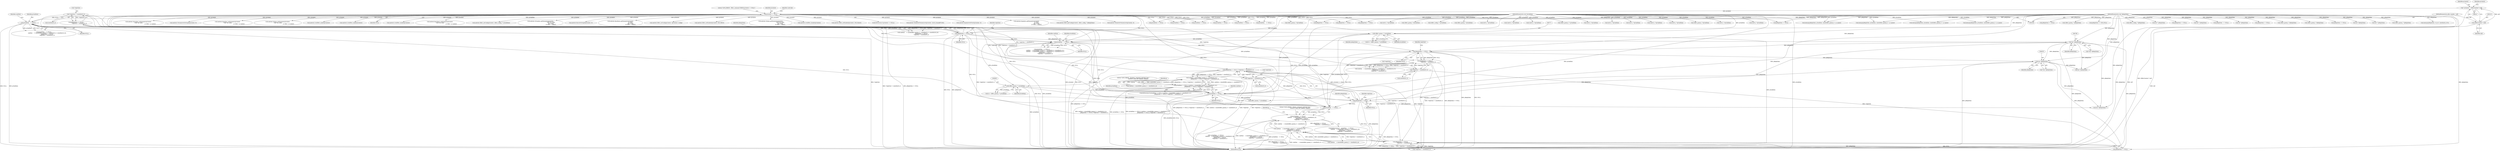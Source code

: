 digraph "0_Android_aeea52da00d210587fb3ed895de3d5f2e0264c88_4@API" {
"1000912" [label="(Call,pReplyData == NULL || *replySize != sizeof(int32_t))"];
"1000913" [label="(Call,pReplyData == NULL)"];
"1000788" [label="(Call,(int *)pReplyData)"];
"1000753" [label="(Call,pReplyData == NULL)"];
"1000114" [label="(MethodParameterIn,void *pReplyData)"];
"1000738" [label="(Call,pCmdData   == NULL)"];
"1000112" [label="(MethodParameterIn,void *pCmdData)"];
"1000152" [label="(Call,pContext == NULL)"];
"1000117" [label="(Call,* pContext = (EffectContext *) self)"];
"1000119" [label="(Call,(EffectContext *) self)"];
"1000109" [label="(MethodParameterIn,effect_handle_t  self)"];
"1000875" [label="(Call,(int *)pReplyData)"];
"1000840" [label="(Call,pReplyData == NULL)"];
"1000814" [label="(Call,pCmdData   == NULL)"];
"1000770" [label="(Call,(effect_param_t *) pCmdData)"];
"1000901" [label="(Call,pCmdData == NULL)"];
"1000857" [label="(Call,(effect_param_t *) pCmdData)"];
"1000839" [label="(Call,pReplyData == NULL ||\n                    *replySize != sizeof(int32_t))"];
"1000752" [label="(Call,pReplyData == NULL||\n                    *replySize != sizeof(int32_t))"];
"1000756" [label="(Call,*replySize != sizeof(int32_t))"];
"1000843" [label="(Call,*replySize != sizeof(int32_t))"];
"1000916" [label="(Call,*replySize != sizeof(int32_t))"];
"1000904" [label="(Call,cmdSize < (sizeof(effect_param_t) + sizeof(int32_t)) ||\n                    pReplyData == NULL || *replySize != sizeof(int32_t))"];
"1000900" [label="(Call,pCmdData == NULL || cmdSize < (sizeof(effect_param_t) + sizeof(int32_t)) ||\n                    pReplyData == NULL || *replySize != sizeof(int32_t))"];
"1000972" [label="(Call,pReplyData == NULL||\n                        *replySize != sizeof(int32_t))"];
"1000964" [label="(Call,cmdSize    < (sizeof(effect_param_t) + sizeof(int32_t))||\n                        pReplyData == NULL||\n                        *replySize != sizeof(int32_t))"];
"1000960" [label="(Call,pCmdData   == NULL||\n                        cmdSize    < (sizeof(effect_param_t) + sizeof(int32_t))||\n                        pReplyData == NULL||\n                        *replySize != sizeof(int32_t))"];
"1001144" [label="(Call,(int32_t *)pCmdData)"];
"1001245" [label="(Call,(int32_t *)pCmdData)"];
"1000844" [label="(Call,*replySize)"];
"1000755" [label="(Identifier,NULL)"];
"1000754" [label="(Identifier,pReplyData)"];
"1000115" [label="(Block,)"];
"1001162" [label="(Call,android::LvmEffect_enable(pContext))"];
"1000757" [label="(Call,*replySize)"];
"1000350" [label="(Call,memcpy(pReplyData, pCmdData, sizeof(effect_param_t) + p->psize))"];
"1000267" [label="(Call,android::Effect_setConfig(pContext, (effect_config_t *) pCmdData))"];
"1000816" [label="(Identifier,NULL)"];
"1000665" [label="(Call,memcpy(pReplyData, pCmdData, sizeof(effect_param_t) + p->psize))"];
"1000759" [label="(Call,sizeof(int32_t))"];
"1000919" [label="(Call,sizeof(int32_t))"];
"1000960" [label="(Call,pCmdData   == NULL||\n                        cmdSize    < (sizeof(effect_param_t) + sizeof(int32_t))||\n                        pReplyData == NULL||\n                        *replySize != sizeof(int32_t))"];
"1000756" [label="(Call,*replySize != sizeof(int32_t))"];
"1000315" [label="(Call,pCmdData == NULL)"];
"1000976" [label="(Call,*replySize != sizeof(int32_t))"];
"1000912" [label="(Call,pReplyData == NULL || *replySize != sizeof(int32_t))"];
"1001357" [label="(Call,memcpy(pReplyData, vol_ret, sizeof(int32_t)*2))"];
"1000640" [label="(Call,pReplyData == NULL)"];
"1000839" [label="(Call,pReplyData == NULL ||\n                    *replySize != sizeof(int32_t))"];
"1000918" [label="(Identifier,replySize)"];
"1000676" [label="(Call,(effect_param_t *)pReplyData)"];
"1000845" [label="(Identifier,replySize)"];
"1000790" [label="(Identifier,pReplyData)"];
"1001281" [label="(Call,pReplyData == LVM_NULL)"];
"1000738" [label="(Call,pCmdData   == NULL)"];
"1001213" [label="(Call,(int32_t *)pCmdData)"];
"1000292" [label="(Call,(effect_config_t *)pReplyData)"];
"1000114" [label="(MethodParameterIn,void *pReplyData)"];
"1001075" [label="(Call,(uint32_t *)pCmdData)"];
"1000964" [label="(Call,cmdSize    < (sizeof(effect_param_t) + sizeof(int32_t))||\n                        pReplyData == NULL||\n                        *replySize != sizeof(int32_t))"];
"1000772" [label="(Identifier,pCmdData)"];
"1000487" [label="(Call,android::Virtualizer_getParameter(pContext,\n                                                               (void *)p->data,\n                                                               &p->vsize,\n                                                               p->data + voffset))"];
"1001159" [label="(Call,(int32_t *)pCmdData)"];
"1000770" [label="(Call,(effect_param_t *) pCmdData)"];
"1000813" [label="(Call,pCmdData   == NULL ||\n                    cmdSize    > (sizeof(effect_param_t) + sizeof(int32_t) +sizeof(int32_t)) ||\n                    cmdSize    < (sizeof(effect_param_t) + sizeof(int32_t) +sizeof(int16_t)) ||\n                    pReplyData == NULL ||\n                    *replySize != sizeof(int32_t))"];
"1000662" [label="(Call,(effect_param_t *)pCmdData)"];
"1000843" [label="(Call,*replySize != sizeof(int32_t))"];
"1000453" [label="(Call,memcpy(pReplyData, pCmdData, sizeof(effect_param_t) + p->psize))"];
"1000186" [label="(Call,(int *) pReplyData)"];
"1000197" [label="(Call,android::BassSetStrength(pContext, 0))"];
"1000842" [label="(Identifier,NULL)"];
"1000913" [label="(Call,pReplyData == NULL)"];
"1000753" [label="(Call,pReplyData == NULL)"];
"1000152" [label="(Call,pContext == NULL)"];
"1000119" [label="(Call,(EffectContext *) self)"];
"1000384" [label="(Call,android::BassBoost_getParameter(pContext,\n                                                             p->data,\n                                                             &p->vsize,\n                                                             p->data + voffset))"];
"1000737" [label="(Call,pCmdData   == NULL||\n                    cmdSize    != (sizeof(effect_param_t) + sizeof(int32_t) +sizeof(int16_t))||\n                    pReplyData == NULL||\n                    *replySize != sizeof(int32_t))"];
"1000297" [label="(Call,android::Effect_setConfig(pContext, &pContext->config))"];
"1001037" [label="(Call,android::Effect_setEnabled(pContext, LVM_TRUE))"];
"1000699" [label="(Call,android::Volume_getParameter(pContext,\n                                                          (void *)p->data,\n                                                          &p->vsize,\n                                                          p->data + voffset))"];
"1000965" [label="(Call,cmdSize    < (sizeof(effect_param_t) + sizeof(int32_t)))"];
"1000901" [label="(Call,pCmdData == NULL)"];
"1001130" [label="(Call,android::LvmEffect_disable(pContext))"];
"1000121" [label="(Identifier,self)"];
"1000430" [label="(Call,pReplyData == NULL)"];
"1001230" [label="(Call,(int32_t *)pCmdData)"];
"1000162" [label="(Identifier,cmdCode)"];
"1000916" [label="(Call,*replySize != sizeof(int32_t))"];
"1001196" [label="(Call,(int32_t *)pCmdData)"];
"1000450" [label="(Call,(effect_param_t *)pCmdData)"];
"1000930" [label="(Call,(effect_param_t *) pCmdData)"];
"1001063" [label="(Call,android::Effect_setEnabled(pContext, LVM_FALSE))"];
"1001127" [label="(Call,(int32_t *)pCmdData)"];
"1000347" [label="(Call,(effect_param_t *)pCmdData)"];
"1000229" [label="(Call,(int *) pReplyData)"];
"1000973" [label="(Call,pReplyData == NULL)"];
"1000151" [label="(ControlStructure,if (pContext == NULL))"];
"1001364" [label="(Call,android::VolumeSetVolumeLevel(pContext, (int16_t)(maxdB*100)))"];
"1000248" [label="(Call,pReplyData  == NULL)"];
"1001044" [label="(Call,pReplyData == NULL)"];
"1000217" [label="(Call,android::EqualizerSetPreset(pContext, 0))"];
"1000959" [label="(ControlStructure,if (    pCmdData   == NULL||\n                        cmdSize    < (sizeof(effect_param_t) + sizeof(int32_t))||\n                        pReplyData == NULL||\n                        *replySize != sizeof(int32_t)))"];
"1000594" [label="(Call,android::Equalizer_getParameter(pContext,\n                                                             p->data,\n                                                             &p->vsize,\n                                                             p->data + voffset))"];
"1001060" [label="(Call,(int *)pReplyData)"];
"1000157" [label="(Literal,\"\tLVM_ERROR : Effect_command ERROR pContext == NULL\")"];
"1000906" [label="(Identifier,cmdSize)"];
"1000523" [label="(Call,pCmdData == NULL)"];
"1000819" [label="(Identifier,cmdSize)"];
"1000900" [label="(Call,pCmdData == NULL || cmdSize < (sizeof(effect_param_t) + sizeof(int32_t)) ||\n                    pReplyData == NULL || *replySize != sizeof(int32_t))"];
"1000904" [label="(Call,cmdSize < (sizeof(effect_param_t) + sizeof(int32_t)) ||\n                    pReplyData == NULL || *replySize != sizeof(int32_t))"];
"1000276" [label="(Call,pReplyData == NULL)"];
"1000814" [label="(Call,pCmdData   == NULL)"];
"1000846" [label="(Call,sizeof(int32_t))"];
"1000914" [label="(Identifier,pReplyData)"];
"1000290" [label="(Call,android::Effect_getConfig(pContext, (effect_config_t *)pReplyData))"];
"1000758" [label="(Identifier,replySize)"];
"1000327" [label="(Call,pReplyData == NULL)"];
"1000929" [label="(Identifier,p)"];
"1000983" [label="(Literal,\"\tLVM_ERROR : Volume_command cmdCode Case: \"\n                             \"EFFECT_CMD_SET_PARAM: ERROR\")"];
"1000752" [label="(Call,pReplyData == NULL||\n                    *replySize != sizeof(int32_t))"];
"1000815" [label="(Identifier,pCmdData)"];
"1000743" [label="(Identifier,cmdSize)"];
"1000989" [label="(Identifier,p)"];
"1000788" [label="(Call,(int *)pReplyData)"];
"1000741" [label="(Call,cmdSize    != (sizeof(effect_param_t) + sizeof(int32_t) +sizeof(int16_t))||\n                    pReplyData == NULL||\n                    *replySize != sizeof(int32_t))"];
"1000167" [label="(Call,pReplyData == NULL)"];
"1000361" [label="(Call,(effect_param_t *)pReplyData)"];
"1000923" [label="(Literal,\"\tLVM_ERROR : Equalizer_command cmdCode Case: \"\n                             \"EFFECT_CMD_SET_PARAM: ERROR\")"];
"1000269" [label="(Call,(effect_config_t *) pCmdData)"];
"1000961" [label="(Call,pCmdData   == NULL)"];
"1000995" [label="(Call,(int *)pReplyData)"];
"1000899" [label="(ControlStructure,if (pCmdData == NULL || cmdSize < (sizeof(effect_param_t) + sizeof(int32_t)) ||\n                    pReplyData == NULL || *replySize != sizeof(int32_t)))"];
"1000232" [label="(Call,android::VolumeSetVolumeLevel(pContext, 0))"];
"1000878" [label="(Call,android::Virtualizer_setParameter(pContext,\n (void *)p->data,\n                                                                       p->data + p->psize))"];
"1000740" [label="(Identifier,NULL)"];
"1000571" [label="(Call,(effect_param_t *)pReplyData)"];
"1000859" [label="(Identifier,pCmdData)"];
"1000109" [label="(MethodParameterIn,effect_handle_t  self)"];
"1000535" [label="(Call,pReplyData == NULL)"];
"1000118" [label="(Identifier,pContext)"];
"1000903" [label="(Identifier,NULL)"];
"1000841" [label="(Identifier,pReplyData)"];
"1000557" [label="(Call,(effect_param_t *)pCmdData)"];
"1000874" [label="(Call,*(int *)pReplyData)"];
"1000418" [label="(Call,pCmdData == NULL)"];
"1000112" [label="(MethodParameterIn,void *pCmdData)"];
"1000938" [label="(Call,android::Equalizer_setParameter(pContext,\n (void *)p->data,\n                                                                     p->data + p->psize))"];
"1000207" [label="(Call,android::VirtualizerSetStrength(pContext, 0))"];
"1001110" [label="(Call,(int32_t *)pCmdData)"];
"1000739" [label="(Identifier,pCmdData)"];
"1000902" [label="(Identifier,pCmdData)"];
"1001034" [label="(Call,(int *)pReplyData)"];
"1000560" [label="(Call,memcpy(pReplyData, pCmdData, sizeof(effect_param_t) + p->psize))"];
"1000787" [label="(Call,*(int *)pReplyData)"];
"1001306" [label="(Call,(uint32_t *)pCmdData)"];
"1000126" [label="(Identifier,pContext)"];
"1000153" [label="(Identifier,pContext)"];
"1000998" [label="(Call,android::Volume_setParameter(pContext,\n (void *)p->data,\n                                                                 p->data + p->psize))"];
"1000855" [label="(Call,*p = (effect_param_t *) pCmdData)"];
"1000935" [label="(Call,(int *)pReplyData)"];
"1000828" [label="(Call,cmdSize    < (sizeof(effect_param_t) + sizeof(int32_t) +sizeof(int16_t)) ||\n                    pReplyData == NULL ||\n                    *replySize != sizeof(int32_t))"];
"1000972" [label="(Call,pReplyData == NULL||\n                        *replySize != sizeof(int32_t))"];
"1001313" [label="(Call,(uint32_t *)pCmdData)"];
"1000117" [label="(Call,* pContext = (EffectContext *) self)"];
"1000857" [label="(Call,(effect_param_t *) pCmdData)"];
"1001018" [label="(Call,pReplyData == NULL)"];
"1000877" [label="(Identifier,pReplyData)"];
"1000917" [label="(Call,*replySize)"];
"1001288" [label="(Call,pCmdData == NULL)"];
"1000905" [label="(Call,cmdSize < (sizeof(effect_param_t) + sizeof(int32_t)))"];
"1000990" [label="(Call,(effect_param_t *) pCmdData)"];
"1000875" [label="(Call,(int *)pReplyData)"];
"1001424" [label="(MethodReturn,int)"];
"1000768" [label="(Call,*p = (effect_param_t *) pCmdData)"];
"1001248" [label="(Call,android::LvmEffect_enable(pContext))"];
"1000915" [label="(Identifier,NULL)"];
"1000264" [label="(Call,(int *) pReplyData)"];
"1000154" [label="(Identifier,NULL)"];
"1001216" [label="(Call,android::LvmEffect_disable(pContext))"];
"1000791" [label="(Call,android::BassBoost_setParameter(pContext,\n (void *)p->data,\n                                                                    p->data + p->psize))"];
"1000464" [label="(Call,(effect_param_t *)pReplyData)"];
"1000628" [label="(Call,pCmdData == NULL)"];
"1000840" [label="(Call,pReplyData == NULL)"];
"1000239" [label="(Call,pCmdData    == NULL)"];
"1000912" -> "1000904"  [label="AST: "];
"1000912" -> "1000913"  [label="CFG: "];
"1000912" -> "1000916"  [label="CFG: "];
"1000913" -> "1000912"  [label="AST: "];
"1000916" -> "1000912"  [label="AST: "];
"1000904" -> "1000912"  [label="CFG: "];
"1000912" -> "1001424"  [label="DDG: *replySize != sizeof(int32_t)"];
"1000912" -> "1001424"  [label="DDG: pReplyData == NULL"];
"1000912" -> "1000904"  [label="DDG: pReplyData == NULL"];
"1000912" -> "1000904"  [label="DDG: *replySize != sizeof(int32_t)"];
"1000913" -> "1000912"  [label="DDG: pReplyData"];
"1000913" -> "1000912"  [label="DDG: NULL"];
"1000839" -> "1000912"  [label="DDG: *replySize != sizeof(int32_t)"];
"1000752" -> "1000912"  [label="DDG: *replySize != sizeof(int32_t)"];
"1000916" -> "1000912"  [label="DDG: *replySize"];
"1000912" -> "1000972"  [label="DDG: *replySize != sizeof(int32_t)"];
"1000913" -> "1000915"  [label="CFG: "];
"1000914" -> "1000913"  [label="AST: "];
"1000915" -> "1000913"  [label="AST: "];
"1000918" -> "1000913"  [label="CFG: "];
"1000913" -> "1001424"  [label="DDG: pReplyData"];
"1000913" -> "1001424"  [label="DDG: NULL"];
"1000788" -> "1000913"  [label="DDG: pReplyData"];
"1000875" -> "1000913"  [label="DDG: pReplyData"];
"1000114" -> "1000913"  [label="DDG: pReplyData"];
"1000901" -> "1000913"  [label="DDG: NULL"];
"1000913" -> "1000935"  [label="DDG: pReplyData"];
"1000913" -> "1000961"  [label="DDG: NULL"];
"1000788" -> "1000787"  [label="AST: "];
"1000788" -> "1000790"  [label="CFG: "];
"1000789" -> "1000788"  [label="AST: "];
"1000790" -> "1000788"  [label="AST: "];
"1000787" -> "1000788"  [label="CFG: "];
"1000788" -> "1001424"  [label="DDG: pReplyData"];
"1000753" -> "1000788"  [label="DDG: pReplyData"];
"1000114" -> "1000788"  [label="DDG: pReplyData"];
"1000788" -> "1000840"  [label="DDG: pReplyData"];
"1000788" -> "1000875"  [label="DDG: pReplyData"];
"1000788" -> "1000935"  [label="DDG: pReplyData"];
"1000788" -> "1000973"  [label="DDG: pReplyData"];
"1000788" -> "1000995"  [label="DDG: pReplyData"];
"1000753" -> "1000752"  [label="AST: "];
"1000753" -> "1000755"  [label="CFG: "];
"1000754" -> "1000753"  [label="AST: "];
"1000755" -> "1000753"  [label="AST: "];
"1000758" -> "1000753"  [label="CFG: "];
"1000752" -> "1000753"  [label="CFG: "];
"1000753" -> "1001424"  [label="DDG: pReplyData"];
"1000753" -> "1001424"  [label="DDG: NULL"];
"1000753" -> "1000752"  [label="DDG: pReplyData"];
"1000753" -> "1000752"  [label="DDG: NULL"];
"1000114" -> "1000753"  [label="DDG: pReplyData"];
"1000738" -> "1000753"  [label="DDG: NULL"];
"1000753" -> "1000814"  [label="DDG: NULL"];
"1000753" -> "1000901"  [label="DDG: NULL"];
"1000753" -> "1000961"  [label="DDG: NULL"];
"1000114" -> "1000108"  [label="AST: "];
"1000114" -> "1001424"  [label="DDG: pReplyData"];
"1000114" -> "1000167"  [label="DDG: pReplyData"];
"1000114" -> "1000186"  [label="DDG: pReplyData"];
"1000114" -> "1000229"  [label="DDG: pReplyData"];
"1000114" -> "1000248"  [label="DDG: pReplyData"];
"1000114" -> "1000264"  [label="DDG: pReplyData"];
"1000114" -> "1000276"  [label="DDG: pReplyData"];
"1000114" -> "1000292"  [label="DDG: pReplyData"];
"1000114" -> "1000327"  [label="DDG: pReplyData"];
"1000114" -> "1000350"  [label="DDG: pReplyData"];
"1000114" -> "1000361"  [label="DDG: pReplyData"];
"1000114" -> "1000430"  [label="DDG: pReplyData"];
"1000114" -> "1000453"  [label="DDG: pReplyData"];
"1000114" -> "1000464"  [label="DDG: pReplyData"];
"1000114" -> "1000535"  [label="DDG: pReplyData"];
"1000114" -> "1000560"  [label="DDG: pReplyData"];
"1000114" -> "1000571"  [label="DDG: pReplyData"];
"1000114" -> "1000640"  [label="DDG: pReplyData"];
"1000114" -> "1000665"  [label="DDG: pReplyData"];
"1000114" -> "1000676"  [label="DDG: pReplyData"];
"1000114" -> "1000840"  [label="DDG: pReplyData"];
"1000114" -> "1000875"  [label="DDG: pReplyData"];
"1000114" -> "1000935"  [label="DDG: pReplyData"];
"1000114" -> "1000973"  [label="DDG: pReplyData"];
"1000114" -> "1000995"  [label="DDG: pReplyData"];
"1000114" -> "1001018"  [label="DDG: pReplyData"];
"1000114" -> "1001034"  [label="DDG: pReplyData"];
"1000114" -> "1001044"  [label="DDG: pReplyData"];
"1000114" -> "1001060"  [label="DDG: pReplyData"];
"1000114" -> "1001281"  [label="DDG: pReplyData"];
"1000114" -> "1001357"  [label="DDG: pReplyData"];
"1000738" -> "1000737"  [label="AST: "];
"1000738" -> "1000740"  [label="CFG: "];
"1000739" -> "1000738"  [label="AST: "];
"1000740" -> "1000738"  [label="AST: "];
"1000743" -> "1000738"  [label="CFG: "];
"1000737" -> "1000738"  [label="CFG: "];
"1000738" -> "1001424"  [label="DDG: pCmdData"];
"1000738" -> "1001424"  [label="DDG: NULL"];
"1000738" -> "1000737"  [label="DDG: pCmdData"];
"1000738" -> "1000737"  [label="DDG: NULL"];
"1000112" -> "1000738"  [label="DDG: pCmdData"];
"1000152" -> "1000738"  [label="DDG: NULL"];
"1000738" -> "1000770"  [label="DDG: pCmdData"];
"1000738" -> "1000814"  [label="DDG: NULL"];
"1000738" -> "1000901"  [label="DDG: NULL"];
"1000738" -> "1000961"  [label="DDG: NULL"];
"1000112" -> "1000108"  [label="AST: "];
"1000112" -> "1001424"  [label="DDG: pCmdData"];
"1000112" -> "1000239"  [label="DDG: pCmdData"];
"1000112" -> "1000269"  [label="DDG: pCmdData"];
"1000112" -> "1000315"  [label="DDG: pCmdData"];
"1000112" -> "1000347"  [label="DDG: pCmdData"];
"1000112" -> "1000350"  [label="DDG: pCmdData"];
"1000112" -> "1000418"  [label="DDG: pCmdData"];
"1000112" -> "1000450"  [label="DDG: pCmdData"];
"1000112" -> "1000453"  [label="DDG: pCmdData"];
"1000112" -> "1000523"  [label="DDG: pCmdData"];
"1000112" -> "1000557"  [label="DDG: pCmdData"];
"1000112" -> "1000560"  [label="DDG: pCmdData"];
"1000112" -> "1000628"  [label="DDG: pCmdData"];
"1000112" -> "1000662"  [label="DDG: pCmdData"];
"1000112" -> "1000665"  [label="DDG: pCmdData"];
"1000112" -> "1000770"  [label="DDG: pCmdData"];
"1000112" -> "1000814"  [label="DDG: pCmdData"];
"1000112" -> "1000857"  [label="DDG: pCmdData"];
"1000112" -> "1000901"  [label="DDG: pCmdData"];
"1000112" -> "1000930"  [label="DDG: pCmdData"];
"1000112" -> "1000961"  [label="DDG: pCmdData"];
"1000112" -> "1000990"  [label="DDG: pCmdData"];
"1000112" -> "1001075"  [label="DDG: pCmdData"];
"1000112" -> "1001110"  [label="DDG: pCmdData"];
"1000112" -> "1001127"  [label="DDG: pCmdData"];
"1000112" -> "1001144"  [label="DDG: pCmdData"];
"1000112" -> "1001159"  [label="DDG: pCmdData"];
"1000112" -> "1001196"  [label="DDG: pCmdData"];
"1000112" -> "1001213"  [label="DDG: pCmdData"];
"1000112" -> "1001230"  [label="DDG: pCmdData"];
"1000112" -> "1001245"  [label="DDG: pCmdData"];
"1000112" -> "1001288"  [label="DDG: pCmdData"];
"1000112" -> "1001306"  [label="DDG: pCmdData"];
"1000112" -> "1001313"  [label="DDG: pCmdData"];
"1000152" -> "1000151"  [label="AST: "];
"1000152" -> "1000154"  [label="CFG: "];
"1000153" -> "1000152"  [label="AST: "];
"1000154" -> "1000152"  [label="AST: "];
"1000157" -> "1000152"  [label="CFG: "];
"1000162" -> "1000152"  [label="CFG: "];
"1000152" -> "1001424"  [label="DDG: pContext == NULL"];
"1000152" -> "1001424"  [label="DDG: pContext"];
"1000152" -> "1001424"  [label="DDG: NULL"];
"1000117" -> "1000152"  [label="DDG: pContext"];
"1000152" -> "1000167"  [label="DDG: NULL"];
"1000152" -> "1000197"  [label="DDG: pContext"];
"1000152" -> "1000207"  [label="DDG: pContext"];
"1000152" -> "1000217"  [label="DDG: pContext"];
"1000152" -> "1000232"  [label="DDG: pContext"];
"1000152" -> "1000239"  [label="DDG: NULL"];
"1000152" -> "1000267"  [label="DDG: pContext"];
"1000152" -> "1000276"  [label="DDG: NULL"];
"1000152" -> "1000290"  [label="DDG: pContext"];
"1000152" -> "1000297"  [label="DDG: pContext"];
"1000152" -> "1000315"  [label="DDG: NULL"];
"1000152" -> "1000384"  [label="DDG: pContext"];
"1000152" -> "1000418"  [label="DDG: NULL"];
"1000152" -> "1000487"  [label="DDG: pContext"];
"1000152" -> "1000523"  [label="DDG: NULL"];
"1000152" -> "1000594"  [label="DDG: pContext"];
"1000152" -> "1000628"  [label="DDG: NULL"];
"1000152" -> "1000699"  [label="DDG: pContext"];
"1000152" -> "1000791"  [label="DDG: pContext"];
"1000152" -> "1000814"  [label="DDG: NULL"];
"1000152" -> "1000878"  [label="DDG: pContext"];
"1000152" -> "1000901"  [label="DDG: NULL"];
"1000152" -> "1000938"  [label="DDG: pContext"];
"1000152" -> "1000961"  [label="DDG: NULL"];
"1000152" -> "1000998"  [label="DDG: pContext"];
"1000152" -> "1001018"  [label="DDG: NULL"];
"1000152" -> "1001037"  [label="DDG: pContext"];
"1000152" -> "1001044"  [label="DDG: NULL"];
"1000152" -> "1001063"  [label="DDG: pContext"];
"1000152" -> "1001130"  [label="DDG: pContext"];
"1000152" -> "1001162"  [label="DDG: pContext"];
"1000152" -> "1001216"  [label="DDG: pContext"];
"1000152" -> "1001248"  [label="DDG: pContext"];
"1000152" -> "1001288"  [label="DDG: NULL"];
"1000152" -> "1001364"  [label="DDG: pContext"];
"1000117" -> "1000115"  [label="AST: "];
"1000117" -> "1000119"  [label="CFG: "];
"1000118" -> "1000117"  [label="AST: "];
"1000119" -> "1000117"  [label="AST: "];
"1000126" -> "1000117"  [label="CFG: "];
"1000117" -> "1001424"  [label="DDG: (EffectContext *) self"];
"1000119" -> "1000117"  [label="DDG: self"];
"1000119" -> "1000121"  [label="CFG: "];
"1000120" -> "1000119"  [label="AST: "];
"1000121" -> "1000119"  [label="AST: "];
"1000119" -> "1001424"  [label="DDG: self"];
"1000109" -> "1000119"  [label="DDG: self"];
"1000109" -> "1000108"  [label="AST: "];
"1000109" -> "1001424"  [label="DDG: self"];
"1000875" -> "1000874"  [label="AST: "];
"1000875" -> "1000877"  [label="CFG: "];
"1000876" -> "1000875"  [label="AST: "];
"1000877" -> "1000875"  [label="AST: "];
"1000874" -> "1000875"  [label="CFG: "];
"1000875" -> "1001424"  [label="DDG: pReplyData"];
"1000840" -> "1000875"  [label="DDG: pReplyData"];
"1000875" -> "1000935"  [label="DDG: pReplyData"];
"1000875" -> "1000973"  [label="DDG: pReplyData"];
"1000875" -> "1000995"  [label="DDG: pReplyData"];
"1000840" -> "1000839"  [label="AST: "];
"1000840" -> "1000842"  [label="CFG: "];
"1000841" -> "1000840"  [label="AST: "];
"1000842" -> "1000840"  [label="AST: "];
"1000845" -> "1000840"  [label="CFG: "];
"1000839" -> "1000840"  [label="CFG: "];
"1000840" -> "1001424"  [label="DDG: NULL"];
"1000840" -> "1001424"  [label="DDG: pReplyData"];
"1000840" -> "1000839"  [label="DDG: pReplyData"];
"1000840" -> "1000839"  [label="DDG: NULL"];
"1000814" -> "1000840"  [label="DDG: NULL"];
"1000840" -> "1000901"  [label="DDG: NULL"];
"1000840" -> "1000961"  [label="DDG: NULL"];
"1000814" -> "1000813"  [label="AST: "];
"1000814" -> "1000816"  [label="CFG: "];
"1000815" -> "1000814"  [label="AST: "];
"1000816" -> "1000814"  [label="AST: "];
"1000819" -> "1000814"  [label="CFG: "];
"1000813" -> "1000814"  [label="CFG: "];
"1000814" -> "1001424"  [label="DDG: NULL"];
"1000814" -> "1001424"  [label="DDG: pCmdData"];
"1000814" -> "1000813"  [label="DDG: pCmdData"];
"1000814" -> "1000813"  [label="DDG: NULL"];
"1000770" -> "1000814"  [label="DDG: pCmdData"];
"1000814" -> "1000857"  [label="DDG: pCmdData"];
"1000814" -> "1000901"  [label="DDG: NULL"];
"1000814" -> "1000961"  [label="DDG: NULL"];
"1000770" -> "1000768"  [label="AST: "];
"1000770" -> "1000772"  [label="CFG: "];
"1000771" -> "1000770"  [label="AST: "];
"1000772" -> "1000770"  [label="AST: "];
"1000768" -> "1000770"  [label="CFG: "];
"1000770" -> "1001424"  [label="DDG: pCmdData"];
"1000770" -> "1000768"  [label="DDG: pCmdData"];
"1000770" -> "1000901"  [label="DDG: pCmdData"];
"1000770" -> "1000961"  [label="DDG: pCmdData"];
"1000901" -> "1000900"  [label="AST: "];
"1000901" -> "1000903"  [label="CFG: "];
"1000902" -> "1000901"  [label="AST: "];
"1000903" -> "1000901"  [label="AST: "];
"1000906" -> "1000901"  [label="CFG: "];
"1000900" -> "1000901"  [label="CFG: "];
"1000901" -> "1001424"  [label="DDG: NULL"];
"1000901" -> "1001424"  [label="DDG: pCmdData"];
"1000901" -> "1000900"  [label="DDG: pCmdData"];
"1000901" -> "1000900"  [label="DDG: NULL"];
"1000857" -> "1000901"  [label="DDG: pCmdData"];
"1000901" -> "1000930"  [label="DDG: pCmdData"];
"1000901" -> "1000961"  [label="DDG: NULL"];
"1000857" -> "1000855"  [label="AST: "];
"1000857" -> "1000859"  [label="CFG: "];
"1000858" -> "1000857"  [label="AST: "];
"1000859" -> "1000857"  [label="AST: "];
"1000855" -> "1000857"  [label="CFG: "];
"1000857" -> "1001424"  [label="DDG: pCmdData"];
"1000857" -> "1000855"  [label="DDG: pCmdData"];
"1000857" -> "1000961"  [label="DDG: pCmdData"];
"1000839" -> "1000828"  [label="AST: "];
"1000839" -> "1000843"  [label="CFG: "];
"1000843" -> "1000839"  [label="AST: "];
"1000828" -> "1000839"  [label="CFG: "];
"1000839" -> "1001424"  [label="DDG: *replySize != sizeof(int32_t)"];
"1000839" -> "1001424"  [label="DDG: pReplyData == NULL"];
"1000839" -> "1000828"  [label="DDG: pReplyData == NULL"];
"1000839" -> "1000828"  [label="DDG: *replySize != sizeof(int32_t)"];
"1000752" -> "1000839"  [label="DDG: *replySize != sizeof(int32_t)"];
"1000843" -> "1000839"  [label="DDG: *replySize"];
"1000839" -> "1000972"  [label="DDG: *replySize != sizeof(int32_t)"];
"1000752" -> "1000741"  [label="AST: "];
"1000752" -> "1000756"  [label="CFG: "];
"1000756" -> "1000752"  [label="AST: "];
"1000741" -> "1000752"  [label="CFG: "];
"1000752" -> "1001424"  [label="DDG: pReplyData == NULL"];
"1000752" -> "1001424"  [label="DDG: *replySize != sizeof(int32_t)"];
"1000752" -> "1000741"  [label="DDG: pReplyData == NULL"];
"1000752" -> "1000741"  [label="DDG: *replySize != sizeof(int32_t)"];
"1000756" -> "1000752"  [label="DDG: *replySize"];
"1000752" -> "1000972"  [label="DDG: *replySize != sizeof(int32_t)"];
"1000756" -> "1000759"  [label="CFG: "];
"1000757" -> "1000756"  [label="AST: "];
"1000759" -> "1000756"  [label="AST: "];
"1000756" -> "1001424"  [label="DDG: *replySize"];
"1000756" -> "1000843"  [label="DDG: *replySize"];
"1000756" -> "1000916"  [label="DDG: *replySize"];
"1000756" -> "1000976"  [label="DDG: *replySize"];
"1000843" -> "1000846"  [label="CFG: "];
"1000844" -> "1000843"  [label="AST: "];
"1000846" -> "1000843"  [label="AST: "];
"1000843" -> "1001424"  [label="DDG: *replySize"];
"1000843" -> "1000916"  [label="DDG: *replySize"];
"1000843" -> "1000976"  [label="DDG: *replySize"];
"1000916" -> "1000919"  [label="CFG: "];
"1000917" -> "1000916"  [label="AST: "];
"1000919" -> "1000916"  [label="AST: "];
"1000916" -> "1001424"  [label="DDG: *replySize"];
"1000916" -> "1000976"  [label="DDG: *replySize"];
"1000904" -> "1000900"  [label="AST: "];
"1000904" -> "1000905"  [label="CFG: "];
"1000905" -> "1000904"  [label="AST: "];
"1000900" -> "1000904"  [label="CFG: "];
"1000904" -> "1001424"  [label="DDG: cmdSize < (sizeof(effect_param_t) + sizeof(int32_t))"];
"1000904" -> "1001424"  [label="DDG: pReplyData == NULL || *replySize != sizeof(int32_t)"];
"1000904" -> "1000900"  [label="DDG: cmdSize < (sizeof(effect_param_t) + sizeof(int32_t))"];
"1000904" -> "1000900"  [label="DDG: pReplyData == NULL || *replySize != sizeof(int32_t)"];
"1000905" -> "1000904"  [label="DDG: cmdSize"];
"1000905" -> "1000904"  [label="DDG: sizeof(effect_param_t) + sizeof(int32_t)"];
"1000900" -> "1000899"  [label="AST: "];
"1000923" -> "1000900"  [label="CFG: "];
"1000929" -> "1000900"  [label="CFG: "];
"1000900" -> "1001424"  [label="DDG: cmdSize < (sizeof(effect_param_t) + sizeof(int32_t)) ||\n                    pReplyData == NULL || *replySize != sizeof(int32_t)"];
"1000900" -> "1001424"  [label="DDG: pCmdData == NULL || cmdSize < (sizeof(effect_param_t) + sizeof(int32_t)) ||\n                    pReplyData == NULL || *replySize != sizeof(int32_t)"];
"1000900" -> "1001424"  [label="DDG: pCmdData == NULL"];
"1000972" -> "1000964"  [label="AST: "];
"1000972" -> "1000973"  [label="CFG: "];
"1000972" -> "1000976"  [label="CFG: "];
"1000973" -> "1000972"  [label="AST: "];
"1000976" -> "1000972"  [label="AST: "];
"1000964" -> "1000972"  [label="CFG: "];
"1000972" -> "1001424"  [label="DDG: pReplyData == NULL"];
"1000972" -> "1001424"  [label="DDG: *replySize != sizeof(int32_t)"];
"1000972" -> "1000964"  [label="DDG: pReplyData == NULL"];
"1000972" -> "1000964"  [label="DDG: *replySize != sizeof(int32_t)"];
"1000973" -> "1000972"  [label="DDG: pReplyData"];
"1000973" -> "1000972"  [label="DDG: NULL"];
"1000976" -> "1000972"  [label="DDG: *replySize"];
"1000964" -> "1000960"  [label="AST: "];
"1000964" -> "1000965"  [label="CFG: "];
"1000965" -> "1000964"  [label="AST: "];
"1000960" -> "1000964"  [label="CFG: "];
"1000964" -> "1001424"  [label="DDG: pReplyData == NULL||\n                        *replySize != sizeof(int32_t)"];
"1000964" -> "1001424"  [label="DDG: cmdSize    < (sizeof(effect_param_t) + sizeof(int32_t))"];
"1000964" -> "1000960"  [label="DDG: cmdSize    < (sizeof(effect_param_t) + sizeof(int32_t))"];
"1000964" -> "1000960"  [label="DDG: pReplyData == NULL||\n                        *replySize != sizeof(int32_t)"];
"1000965" -> "1000964"  [label="DDG: cmdSize"];
"1000965" -> "1000964"  [label="DDG: sizeof(effect_param_t) + sizeof(int32_t)"];
"1000960" -> "1000959"  [label="AST: "];
"1000960" -> "1000961"  [label="CFG: "];
"1000961" -> "1000960"  [label="AST: "];
"1000983" -> "1000960"  [label="CFG: "];
"1000989" -> "1000960"  [label="CFG: "];
"1000960" -> "1001424"  [label="DDG: cmdSize    < (sizeof(effect_param_t) + sizeof(int32_t))||\n                        pReplyData == NULL||\n                        *replySize != sizeof(int32_t)"];
"1000960" -> "1001424"  [label="DDG: pCmdData   == NULL"];
"1000960" -> "1001424"  [label="DDG: pCmdData   == NULL||\n                        cmdSize    < (sizeof(effect_param_t) + sizeof(int32_t))||\n                        pReplyData == NULL||\n                        *replySize != sizeof(int32_t)"];
"1000961" -> "1000960"  [label="DDG: pCmdData"];
"1000961" -> "1000960"  [label="DDG: NULL"];
}
